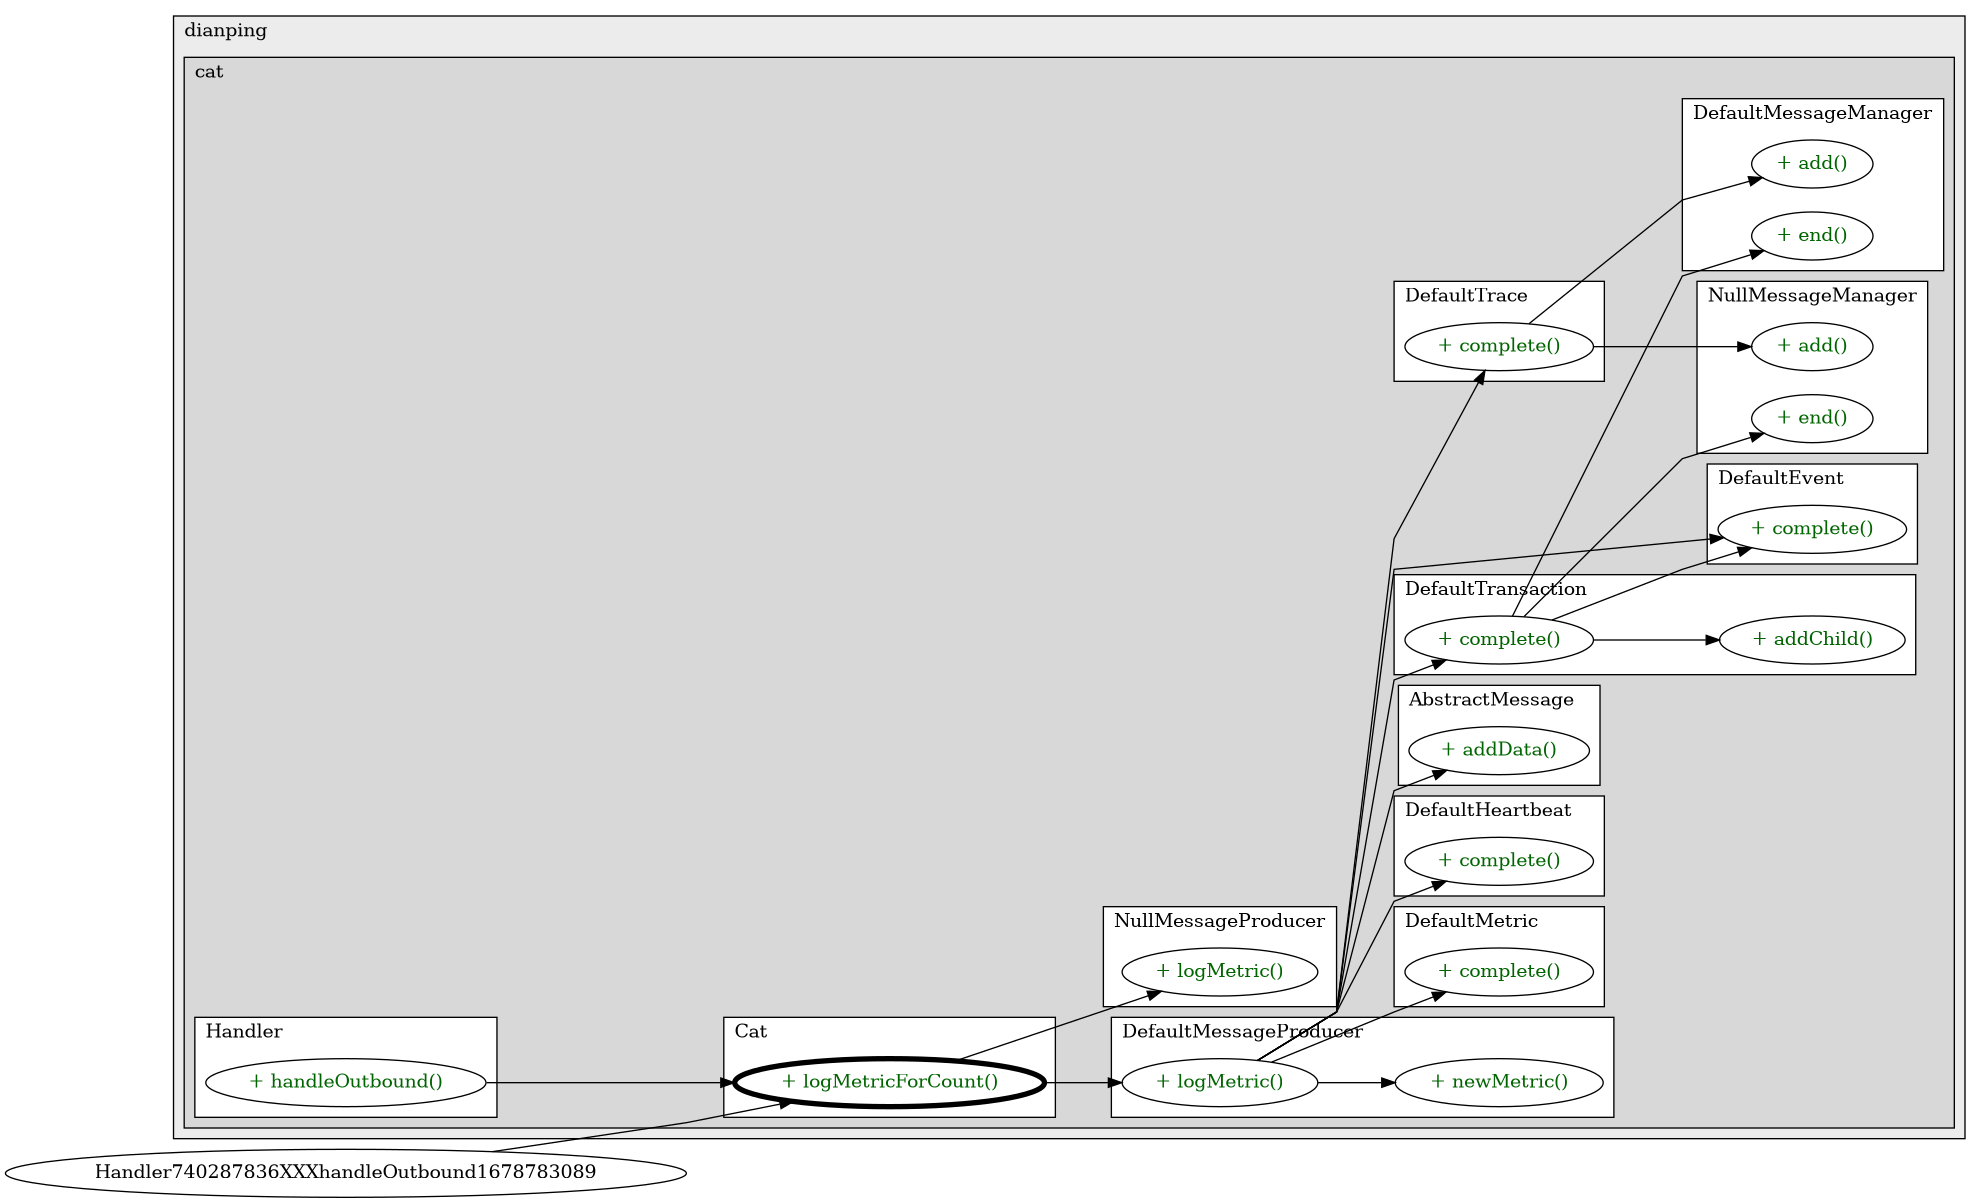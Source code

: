 @startuml

/' diagram meta data start
config=CallConfiguration;
{
  "rootMethod": "com.dianping.cat.Cat#logMetricForCount(String)",
  "projectClassification": {
    "searchMode": "OpenProject", // OpenProject, AllProjects
    "includedProjects": "",
    "pathEndKeywords": "*.impl",
    "isClientPath": "",
    "isClientName": "",
    "isTestPath": "",
    "isTestName": "",
    "isMappingPath": "",
    "isMappingName": "",
    "isDataAccessPath": "",
    "isDataAccessName": "",
    "isDataStructurePath": "",
    "isDataStructureName": "",
    "isInterfaceStructuresPath": "",
    "isInterfaceStructuresName": "",
    "isEntryPointPath": "",
    "isEntryPointName": ""
  },
  "graphRestriction": {
    "classPackageExcludeFilter": "",
    "classPackageIncludeFilter": "",
    "classNameExcludeFilter": "",
    "classNameIncludeFilter": "",
    "methodNameExcludeFilter": "",
    "methodNameIncludeFilter": "",
    "removeByInheritance": "", // inheritance/annotation based filtering is done in a second step
    "removeByAnnotation": "",
    "removeByClassPackage": "", // cleanup the graph after inheritance/annotation based filtering is done
    "removeByClassName": "",
    "cutMappings": false,
    "cutEnum": true,
    "cutTests": true,
    "cutClient": true,
    "cutDataAccess": true,
    "cutInterfaceStructures": true,
    "cutDataStructures": true,
    "cutGetterAndSetter": true,
    "cutConstructors": true
  },
  "graphTraversal": {
    "forwardDepth": 3,
    "backwardDepth": 3,
    "classPackageExcludeFilter": "",
    "classPackageIncludeFilter": "",
    "classNameExcludeFilter": "",
    "classNameIncludeFilter": "",
    "methodNameExcludeFilter": "",
    "methodNameIncludeFilter": "",
    "hideMappings": false,
    "hideDataStructures": false,
    "hidePrivateMethods": true,
    "hideInterfaceCalls": true, // indirection: implementation -> interface (is hidden) -> implementation
    "onlyShowApplicationEntryPoints": false // root node is included
  },
  "details": {
    "aggregation": "GroupByClass", // ByClass, GroupByClass, None
    "showMethodParametersTypes": false,
    "showMethodParametersNames": false,
    "showMethodReturnType": false,
    "showPackageLevels": 2,
    "showCallOrder": false,
    "edgeMode": "MethodsOnly", // TypesOnly, MethodsOnly, TypesAndMethods, MethodsAndDirectTypeUsage
    "showDetailedClassStructure": false
  },
  "rootClass": "com.dianping.cat.Cat"
}
diagram meta data end '/



digraph g {
    rankdir="LR"
    splines=polyline
    

'nodes 
subgraph cluster_231963676 { 
   	label=dianping
	labeljust=l
	fillcolor="#ececec"
	style=filled
   
   subgraph cluster_1054235340 { 
   	label=cat
	labeljust=l
	fillcolor="#d8d8d8"
	style=filled
   
   subgraph cluster_1171320324 { 
   	label=DefaultMetric
	labeljust=l
	fillcolor=white
	style=filled
   
   DefaultMetric982561799XXXcomplete0[
	label="+ complete()"
	style=filled
	fillcolor=white
	tooltip="DefaultMetric

&#10;		 Complete the message construction.&#10;		"
	fontcolor=darkgreen
];
} 

subgraph cluster_1235525822 { 
   	label=NullMessageManager
	labeljust=l
	fillcolor=white
	style=filled
   
   NullMessageManager982561799XXXadd1675388953[
	label="+ add()"
	style=filled
	fillcolor=white
	tooltip="NullMessageManager

null"
	fontcolor=darkgreen
];

NullMessageManager982561799XXXend485852482[
	label="+ end()"
	style=filled
	fillcolor=white
	tooltip="NullMessageManager

&#10;		 Be triggered when a transaction ends, whatever it's the root transaction or nested transaction. However, if it's&#10;		 the root transaction then it will be flushed to back-end CAT server asynchronously.&#10;		 \<p\>&#10;		&#10;		 @param transaction&#10;		"
	fontcolor=darkgreen
];
} 

subgraph cluster_1714593488 { 
   	label=DefaultHeartbeat
	labeljust=l
	fillcolor=white
	style=filled
   
   DefaultHeartbeat982561799XXXcomplete0[
	label="+ complete()"
	style=filled
	fillcolor=white
	tooltip="DefaultHeartbeat

&#10;		 Complete the message construction.&#10;		"
	fontcolor=darkgreen
];
} 

subgraph cluster_1723658738 { 
   	label=DefaultMessageManager
	labeljust=l
	fillcolor=white
	style=filled
   
   DefaultMessageManager982561799XXXadd1675388953[
	label="+ add()"
	style=filled
	fillcolor=white
	tooltip="DefaultMessageManager

null"
	fontcolor=darkgreen
];

DefaultMessageManager982561799XXXend485852482[
	label="+ end()"
	style=filled
	fillcolor=white
	tooltip="DefaultMessageManager

&#10;		 Be triggered when a transaction ends, whatever it's the root transaction or nested transaction. However, if it's&#10;		 the root transaction then it will be flushed to back-end CAT server asynchronously.&#10;		 \<p\>&#10;		&#10;		 @param transaction&#10;		"
	fontcolor=darkgreen
];
} 

subgraph cluster_1808896656 { 
   	label=AbstractMessage
	labeljust=l
	fillcolor=white
	style=filled
   
   AbstractMessage982561799XXXaddData1808118735[
	label="+ addData()"
	style=filled
	fillcolor=white
	tooltip="AbstractMessage

&#10;		 add one or multiple key-value pairs to the message.&#10;		&#10;		 @param keyValuePairs key-value pairs like 'a=1&b=2&...'&#10;		"
	fontcolor=darkgreen
];
} 

subgraph cluster_398883310 { 
   	label=DefaultTransaction
	labeljust=l
	fillcolor=white
	style=filled
   
   DefaultTransaction982561799XXXaddChild1675388953[
	label="+ addChild()"
	style=filled
	fillcolor=white
	tooltip="DefaultTransaction

&#10;		 Add one nested child message to current transaction.&#10;		&#10;		 @param message to be added&#10;		"
	fontcolor=darkgreen
];

DefaultTransaction982561799XXXcomplete0[
	label="+ complete()"
	style=filled
	fillcolor=white
	tooltip="DefaultTransaction

&#10;		 Complete the message construction.&#10;		"
	fontcolor=darkgreen
];
} 

subgraph cluster_48604700 { 
   	label=Handler
	labeljust=l
	fillcolor=white
	style=filled
   
   Handler770737888XXXhandleOutbound1678783089[
	label="+ handleOutbound()"
	style=filled
	fillcolor=white
	tooltip="Handler

null"
	fontcolor=darkgreen
];
} 

subgraph cluster_729580959 { 
   	label=Cat
	labeljust=l
	fillcolor=white
	style=filled
   
   Cat2002533913XXXlogMetricForCount1808118735[
	label="+ logMetricForCount()"
	style=filled
	fillcolor=white
	tooltip="Cat

&#10;		 Increase the counter specified by \<code\>name\</code\> by one.&#10;		&#10;		 @param name the name of the metric default count value is 1&#10;		"
	penwidth=4
	fontcolor=darkgreen
];
} 

subgraph cluster_766785005 { 
   	label=DefaultMessageProducer
	labeljust=l
	fillcolor=white
	style=filled
   
   DefaultMessageProducer982561799XXXlogMetric924985979[
	label="+ logMetric()"
	style=filled
	fillcolor=white
	tooltip="DefaultMessageProducer

&#10;		 Log a metric in one shot.&#10;		&#10;		 @param name metric name&#10;		 @param status \"0\" means success, otherwise means error code&#10;		 @param nameValuePairs name value pairs in the format of \"a=1&b=2&...\"&#10;		"
	fontcolor=darkgreen
];

DefaultMessageProducer982561799XXXnewMetric2013066710[
	label="+ newMetric()"
	style=filled
	fillcolor=white
	tooltip="DefaultMessageProducer

&#10;		 Create a new metric with given type and name.&#10;		&#10;		 @param type metric type&#10;		 @param name metric name&#10;		"
	fontcolor=darkgreen
];
} 

subgraph cluster_773623139 { 
   	label=NullMessageProducer
	labeljust=l
	fillcolor=white
	style=filled
   
   NullMessageProducer982561799XXXlogMetric924985979[
	label="+ logMetric()"
	style=filled
	fillcolor=white
	tooltip="NullMessageProducer

&#10;		 Log a metric in one shot.&#10;		&#10;		 @param name metric name&#10;		 @param status \"0\" means success, otherwise means error code&#10;		 @param nameValuePairs name value pairs in the format of \"a=1&b=2&...\"&#10;		"
	fontcolor=darkgreen
];
} 

subgraph cluster_786603214 { 
   	label=DefaultEvent
	labeljust=l
	fillcolor=white
	style=filled
   
   DefaultEvent982561799XXXcomplete0[
	label="+ complete()"
	style=filled
	fillcolor=white
	tooltip="DefaultEvent

&#10;		 Complete the message construction.&#10;		"
	fontcolor=darkgreen
];
} 

subgraph cluster_800332665 { 
   	label=DefaultTrace
	labeljust=l
	fillcolor=white
	style=filled
   
   DefaultTrace982561799XXXcomplete0[
	label="+ complete()"
	style=filled
	fillcolor=white
	tooltip="DefaultTrace

&#10;		 Complete the message construction.&#10;		"
	fontcolor=darkgreen
];
} 
} 
} 

'edges    
Cat2002533913XXXlogMetricForCount1808118735 -> DefaultMessageProducer982561799XXXlogMetric924985979;
Cat2002533913XXXlogMetricForCount1808118735 -> NullMessageProducer982561799XXXlogMetric924985979;
DefaultMessageProducer982561799XXXlogMetric924985979 -> AbstractMessage982561799XXXaddData1808118735;
DefaultMessageProducer982561799XXXlogMetric924985979 -> DefaultEvent982561799XXXcomplete0;
DefaultMessageProducer982561799XXXlogMetric924985979 -> DefaultHeartbeat982561799XXXcomplete0;
DefaultMessageProducer982561799XXXlogMetric924985979 -> DefaultMessageProducer982561799XXXnewMetric2013066710;
DefaultMessageProducer982561799XXXlogMetric924985979 -> DefaultMetric982561799XXXcomplete0;
DefaultMessageProducer982561799XXXlogMetric924985979 -> DefaultTrace982561799XXXcomplete0;
DefaultMessageProducer982561799XXXlogMetric924985979 -> DefaultTransaction982561799XXXcomplete0;
DefaultTrace982561799XXXcomplete0 -> DefaultMessageManager982561799XXXadd1675388953;
DefaultTrace982561799XXXcomplete0 -> NullMessageManager982561799XXXadd1675388953;
DefaultTransaction982561799XXXcomplete0 -> DefaultEvent982561799XXXcomplete0;
DefaultTransaction982561799XXXcomplete0 -> DefaultMessageManager982561799XXXend485852482;
DefaultTransaction982561799XXXcomplete0 -> DefaultTransaction982561799XXXaddChild1675388953;
DefaultTransaction982561799XXXcomplete0 -> NullMessageManager982561799XXXend485852482;
Handler740287836XXXhandleOutbound1678783089 -> Cat2002533913XXXlogMetricForCount1808118735;
Handler770737888XXXhandleOutbound1678783089 -> Cat2002533913XXXlogMetricForCount1808118735;
    
}
@enduml
